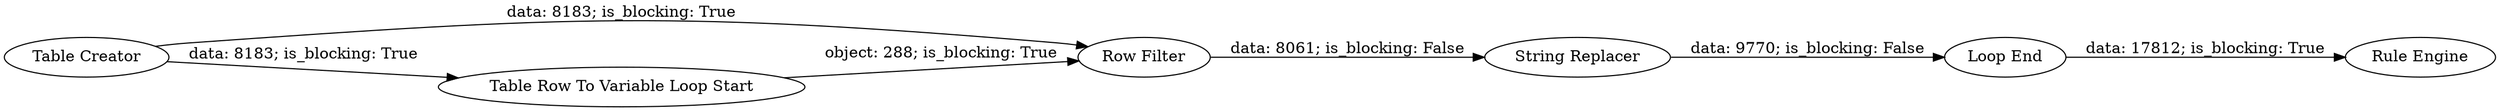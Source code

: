 digraph {
	"-2748806571816650013_3" [label="String Replacer"]
	"-2748806571816650013_5" [label="Row Filter"]
	"-2748806571816650013_2" [label="Table Row To Variable Loop Start"]
	"-2748806571816650013_6" [label="Rule Engine"]
	"-2748806571816650013_4" [label="Loop End"]
	"-2748806571816650013_1" [label="Table Creator"]
	"-2748806571816650013_4" -> "-2748806571816650013_6" [label="data: 17812; is_blocking: True"]
	"-2748806571816650013_1" -> "-2748806571816650013_2" [label="data: 8183; is_blocking: True"]
	"-2748806571816650013_3" -> "-2748806571816650013_4" [label="data: 9770; is_blocking: False"]
	"-2748806571816650013_5" -> "-2748806571816650013_3" [label="data: 8061; is_blocking: False"]
	"-2748806571816650013_2" -> "-2748806571816650013_5" [label="object: 288; is_blocking: True"]
	"-2748806571816650013_1" -> "-2748806571816650013_5" [label="data: 8183; is_blocking: True"]
	rankdir=LR
}
